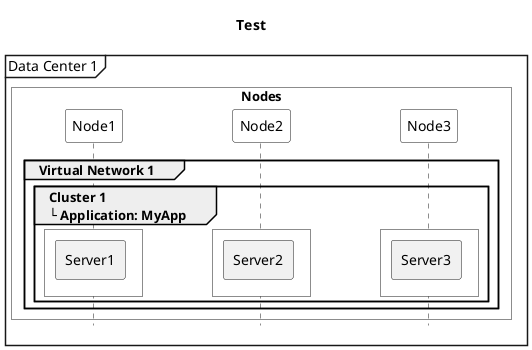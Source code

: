 @startuml

' Sequence diagram: https://plantuml.com/sequence-diagram
'   with embedded deployment diagrams using {{}} in notes: https://plantuml.com/deployment-diagram

title Test
hide footbox

' Tune this to get the box to cover all the groups
skinparam ParticipantPadding 50

mainframe Data Center 1

  box "Nodes" #FFFFFF

    participant Node1 #FFFFFF
    participant Node2 #FFFFFF
    participant Node3 #FFFFFF

    group Virtual Network 1

      group Cluster 1\n└ Application: MyApp

        ' The / on subsequent notes makes sure all notes are horizontally aligned

        rnote over Node1 #FFFFFF
        {{
          rectangle Server1
        }}
        endrnote
        
        / rnote over Node2 #FFFFFF
        {{
          rectangle Server2
        }}
        endrnote

        / rnote over Node3 #FFFFFF
        {{
          rectangle Server3
        }}
        endrnote

      end

    end

  end box

@enduml